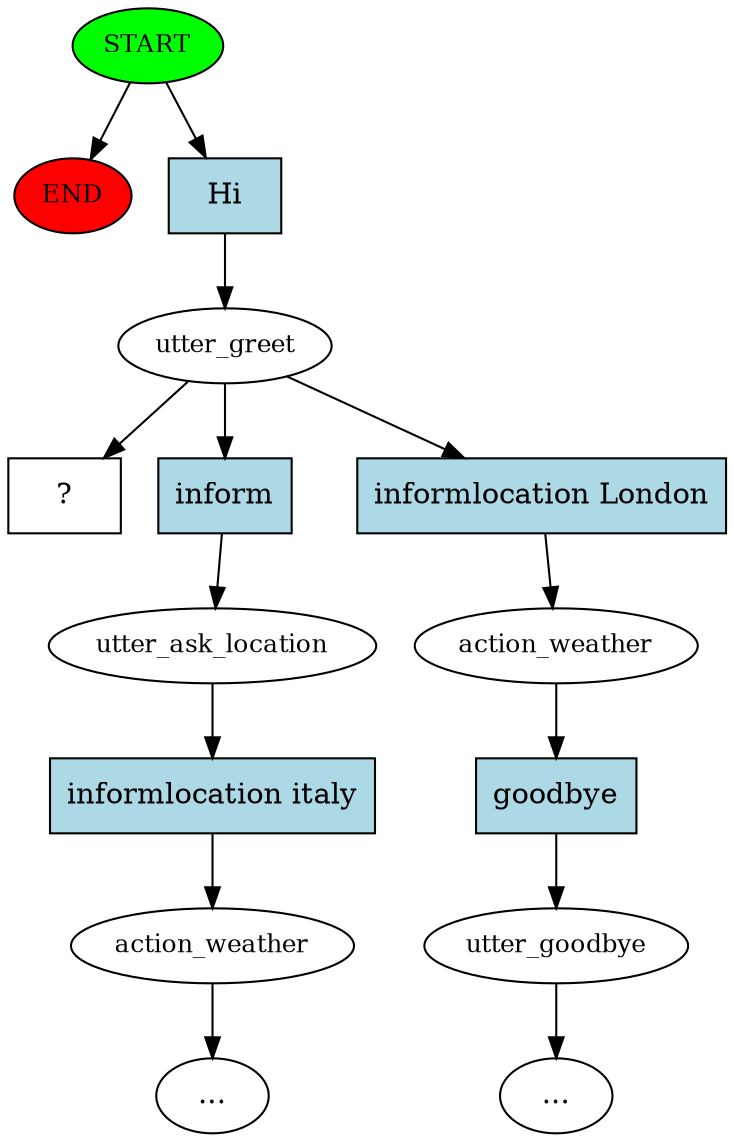 digraph  {
0 [class="start active", fillcolor=green, fontsize=12, label=START, style=filled];
"-1" [class=end, fillcolor=red, fontsize=12, label=END, style=filled];
1 [class=active, fontsize=12, label=utter_greet];
2 [class="", fontsize=12, label=utter_ask_location];
3 [class="", fontsize=12, label=action_weather];
"-3" [class=ellipsis, label="..."];
5 [class="", fontsize=12, label=action_weather];
6 [class="", fontsize=12, label=utter_goodbye];
"-4" [class=ellipsis, label="..."];
8 [class="intent dashed active", label="  ?  ", shape=rect];
9 [class="intent active", fillcolor=lightblue, label=Hi, shape=rect, style=filled];
10 [class=intent, fillcolor=lightblue, label=inform, shape=rect, style=filled];
11 [class=intent, fillcolor=lightblue, label="informlocation London", shape=rect, style=filled];
12 [class=intent, fillcolor=lightblue, label="informlocation italy", shape=rect, style=filled];
13 [class=intent, fillcolor=lightblue, label=goodbye, shape=rect, style=filled];
0 -> "-1"  [class="", key=NONE, label=""];
0 -> 9  [class=active, key=0];
1 -> 8  [class=active, key=NONE, label=""];
1 -> 10  [class="", key=0];
1 -> 11  [class="", key=0];
2 -> 12  [class="", key=0];
3 -> "-3"  [class="", key=NONE, label=""];
5 -> 13  [class="", key=0];
6 -> "-4"  [class="", key=NONE, label=""];
9 -> 1  [class=active, key=0];
10 -> 2  [class="", key=0];
11 -> 5  [class="", key=0];
12 -> 3  [class="", key=0];
13 -> 6  [class="", key=0];
}
